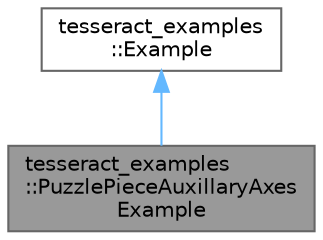 digraph "tesseract_examples::PuzzlePieceAuxillaryAxesExample"
{
 // LATEX_PDF_SIZE
  bgcolor="transparent";
  edge [fontname=Helvetica,fontsize=10,labelfontname=Helvetica,labelfontsize=10];
  node [fontname=Helvetica,fontsize=10,shape=box,height=0.2,width=0.4];
  Node1 [label="tesseract_examples\l::PuzzlePieceAuxillaryAxes\lExample",height=0.2,width=0.4,color="gray40", fillcolor="grey60", style="filled", fontcolor="black",tooltip="An example of a robot with a two axis position leveraging trajopt and tesseract to leverage all DOF t..."];
  Node2 -> Node1 [dir="back",color="steelblue1",style="solid"];
  Node2 [label="tesseract_examples\l::Example",height=0.2,width=0.4,color="gray40", fillcolor="white", style="filled",URL="$d3/d3b/classtesseract__examples_1_1Example.html",tooltip="The Example base class."];
}
